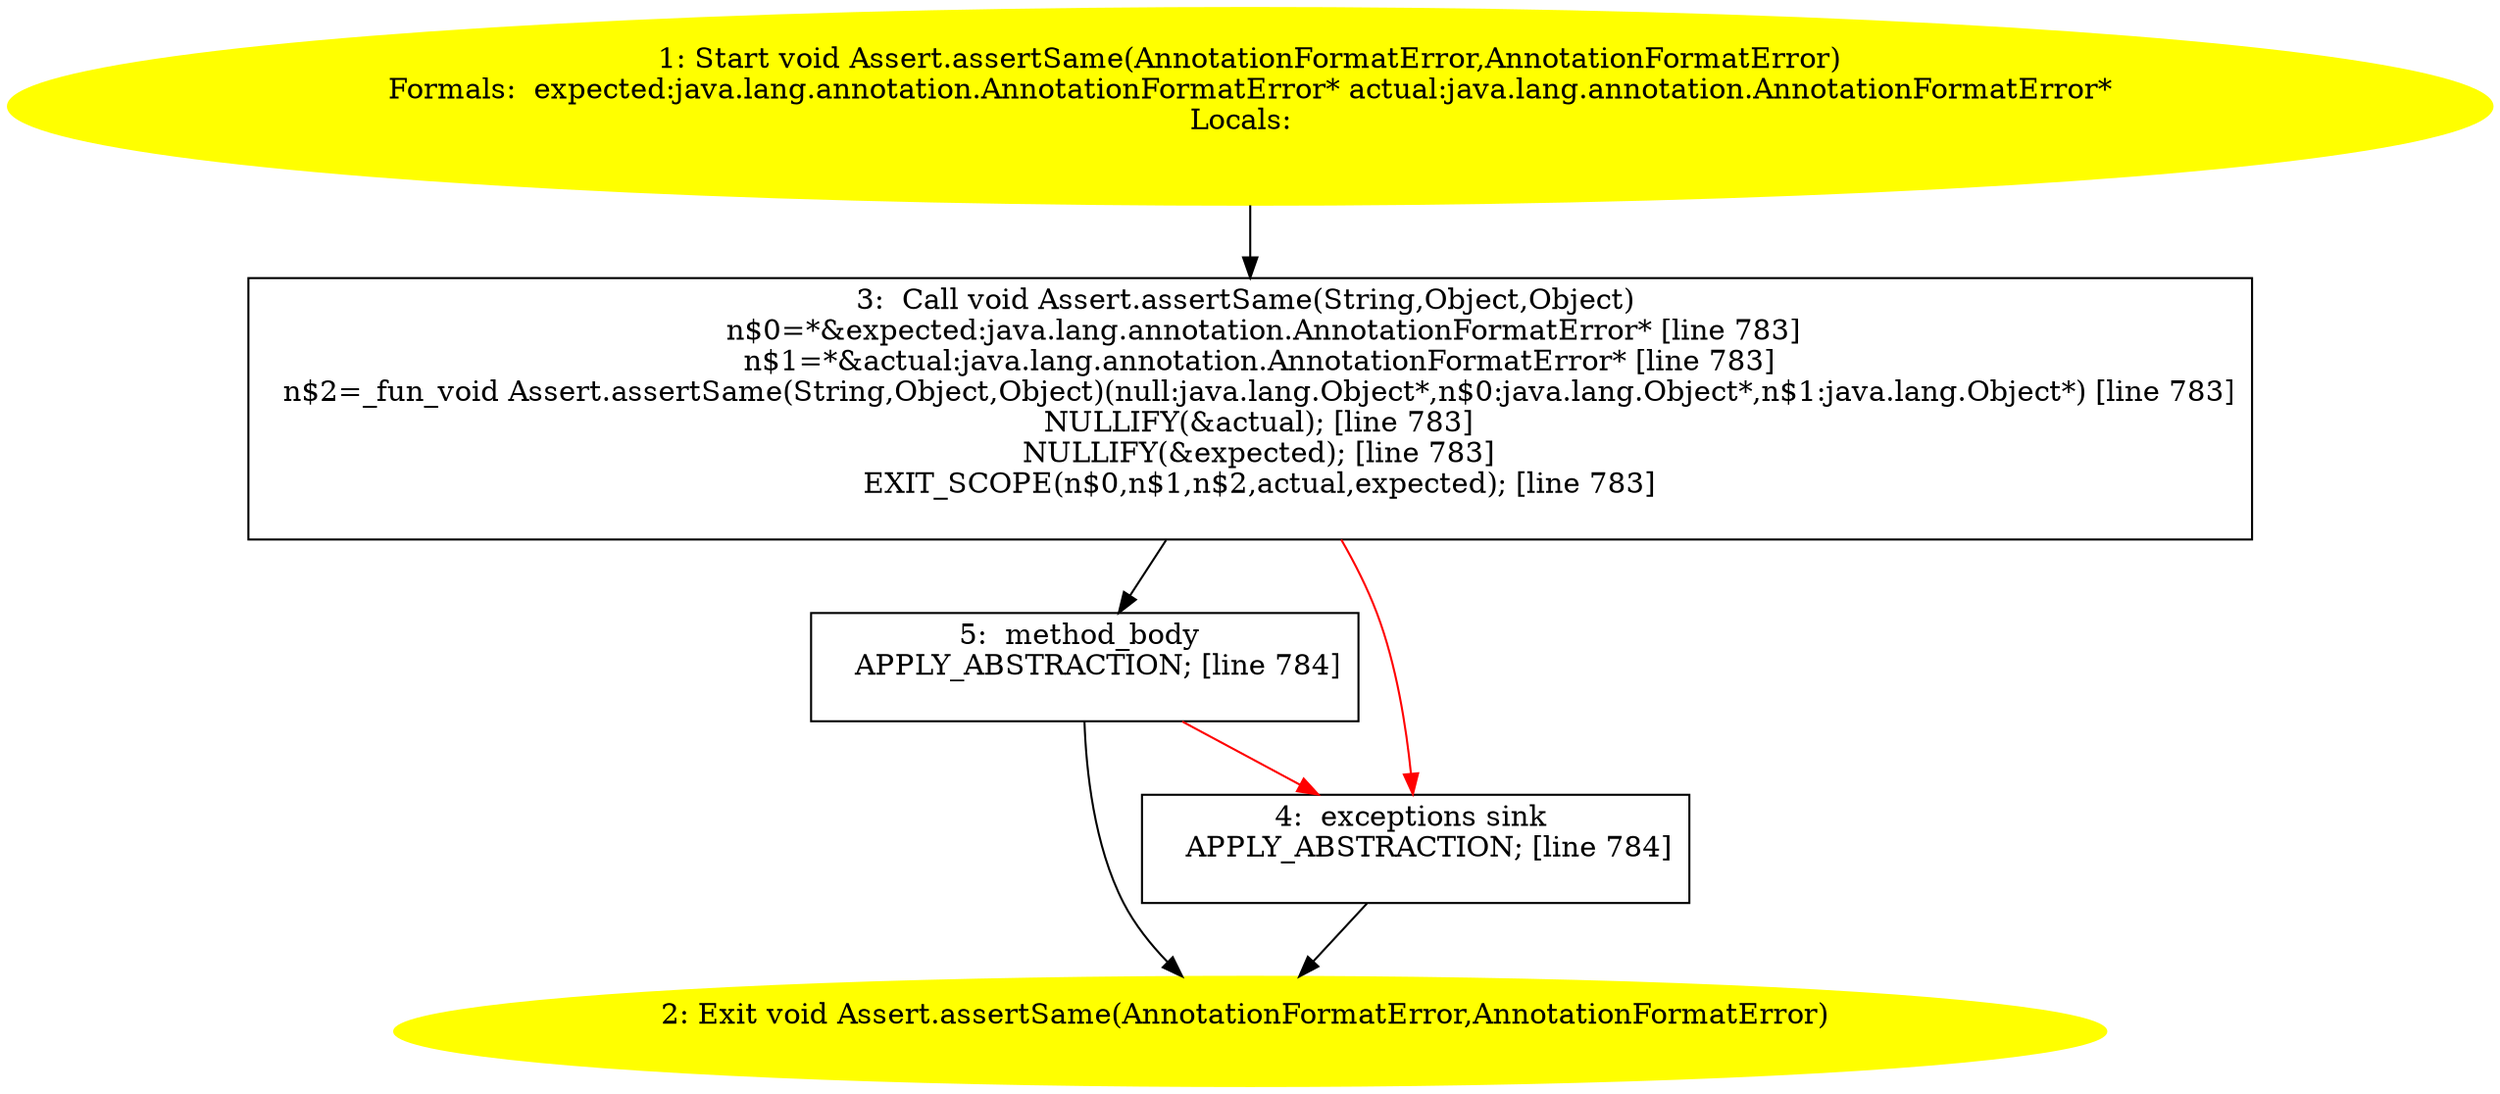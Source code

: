 /* @generated */
digraph cfg {
"org.junit.Assert.assertSame(java.lang.annotation.AnnotationFormatError,java.lang.annotation.Annotati.37e5b78be77dc336ac216385890a01d9_1" [label="1: Start void Assert.assertSame(AnnotationFormatError,AnnotationFormatError)\nFormals:  expected:java.lang.annotation.AnnotationFormatError* actual:java.lang.annotation.AnnotationFormatError*\nLocals:  \n  " color=yellow style=filled]
	

	 "org.junit.Assert.assertSame(java.lang.annotation.AnnotationFormatError,java.lang.annotation.Annotati.37e5b78be77dc336ac216385890a01d9_1" -> "org.junit.Assert.assertSame(java.lang.annotation.AnnotationFormatError,java.lang.annotation.Annotati.37e5b78be77dc336ac216385890a01d9_3" ;
"org.junit.Assert.assertSame(java.lang.annotation.AnnotationFormatError,java.lang.annotation.Annotati.37e5b78be77dc336ac216385890a01d9_2" [label="2: Exit void Assert.assertSame(AnnotationFormatError,AnnotationFormatError) \n  " color=yellow style=filled]
	

"org.junit.Assert.assertSame(java.lang.annotation.AnnotationFormatError,java.lang.annotation.Annotati.37e5b78be77dc336ac216385890a01d9_3" [label="3:  Call void Assert.assertSame(String,Object,Object) \n   n$0=*&expected:java.lang.annotation.AnnotationFormatError* [line 783]\n  n$1=*&actual:java.lang.annotation.AnnotationFormatError* [line 783]\n  n$2=_fun_void Assert.assertSame(String,Object,Object)(null:java.lang.Object*,n$0:java.lang.Object*,n$1:java.lang.Object*) [line 783]\n  NULLIFY(&actual); [line 783]\n  NULLIFY(&expected); [line 783]\n  EXIT_SCOPE(n$0,n$1,n$2,actual,expected); [line 783]\n " shape="box"]
	

	 "org.junit.Assert.assertSame(java.lang.annotation.AnnotationFormatError,java.lang.annotation.Annotati.37e5b78be77dc336ac216385890a01d9_3" -> "org.junit.Assert.assertSame(java.lang.annotation.AnnotationFormatError,java.lang.annotation.Annotati.37e5b78be77dc336ac216385890a01d9_5" ;
	 "org.junit.Assert.assertSame(java.lang.annotation.AnnotationFormatError,java.lang.annotation.Annotati.37e5b78be77dc336ac216385890a01d9_3" -> "org.junit.Assert.assertSame(java.lang.annotation.AnnotationFormatError,java.lang.annotation.Annotati.37e5b78be77dc336ac216385890a01d9_4" [color="red" ];
"org.junit.Assert.assertSame(java.lang.annotation.AnnotationFormatError,java.lang.annotation.Annotati.37e5b78be77dc336ac216385890a01d9_4" [label="4:  exceptions sink \n   APPLY_ABSTRACTION; [line 784]\n " shape="box"]
	

	 "org.junit.Assert.assertSame(java.lang.annotation.AnnotationFormatError,java.lang.annotation.Annotati.37e5b78be77dc336ac216385890a01d9_4" -> "org.junit.Assert.assertSame(java.lang.annotation.AnnotationFormatError,java.lang.annotation.Annotati.37e5b78be77dc336ac216385890a01d9_2" ;
"org.junit.Assert.assertSame(java.lang.annotation.AnnotationFormatError,java.lang.annotation.Annotati.37e5b78be77dc336ac216385890a01d9_5" [label="5:  method_body \n   APPLY_ABSTRACTION; [line 784]\n " shape="box"]
	

	 "org.junit.Assert.assertSame(java.lang.annotation.AnnotationFormatError,java.lang.annotation.Annotati.37e5b78be77dc336ac216385890a01d9_5" -> "org.junit.Assert.assertSame(java.lang.annotation.AnnotationFormatError,java.lang.annotation.Annotati.37e5b78be77dc336ac216385890a01d9_2" ;
	 "org.junit.Assert.assertSame(java.lang.annotation.AnnotationFormatError,java.lang.annotation.Annotati.37e5b78be77dc336ac216385890a01d9_5" -> "org.junit.Assert.assertSame(java.lang.annotation.AnnotationFormatError,java.lang.annotation.Annotati.37e5b78be77dc336ac216385890a01d9_4" [color="red" ];
}
